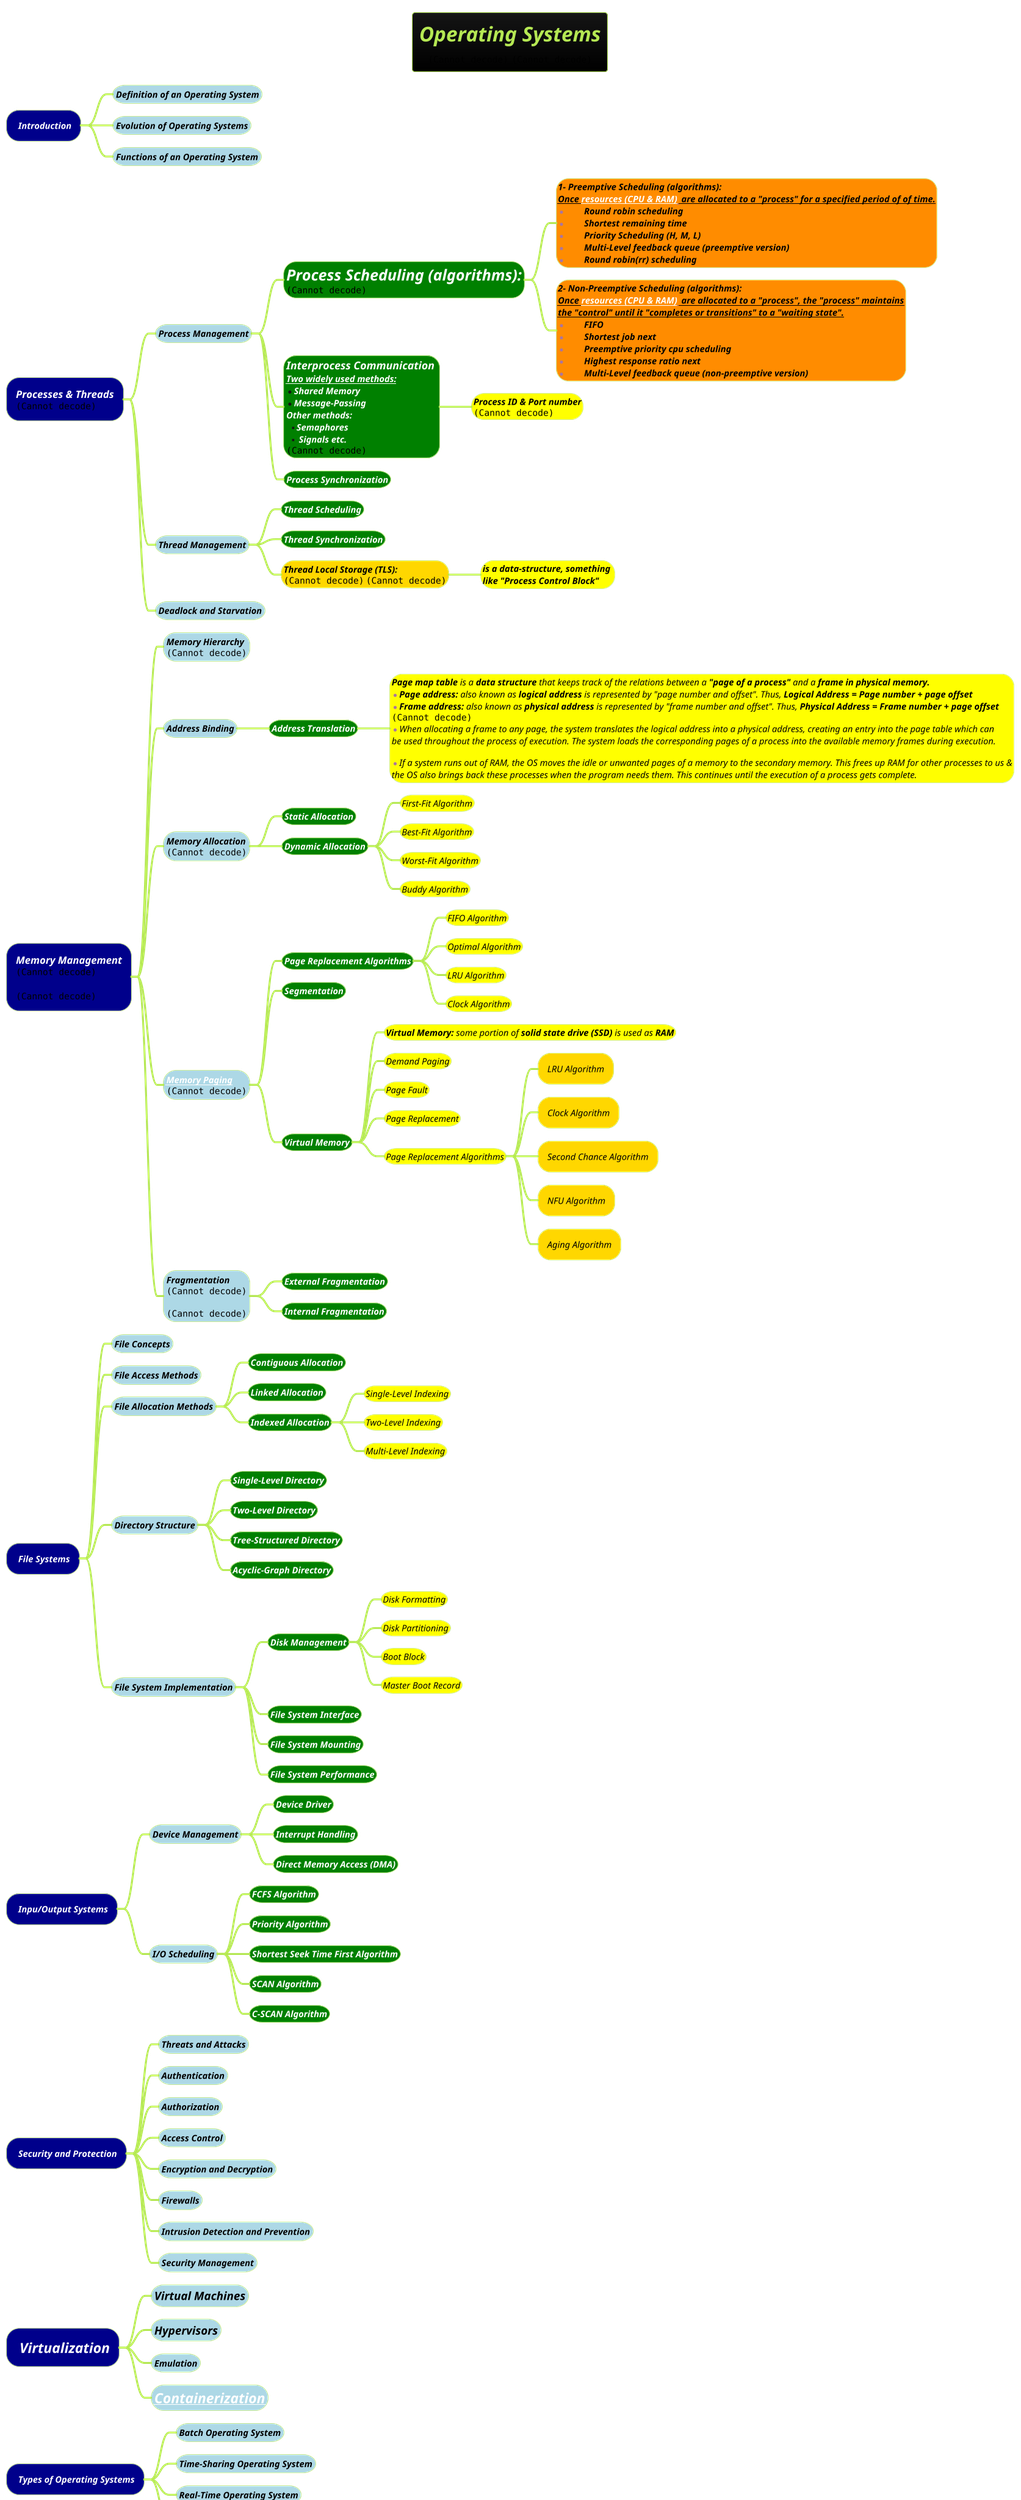 @startmindmap
title =<b><i>Operating Systems\n<img:images/img_11.png> <img:images/img_3.png{scale=0.57}>
!theme hacker

*[#darkblue] <color #white><i><size:14> Introduction
**[#lightblue] <b><color #black><i><size:14>Definition of an Operating System
**[#lightblue] <b><color #black><i><size:14>Evolution of Operating Systems
**[#lightblue] <b><color #black><i><size:14>Functions of an Operating System
*[#darkblue] <color #white><i>Processes & Threads\n<img:images/img.png{scale=0.8}>
**[#lightblue] <b><color #black><i><size:14>Process Management
***[#green] <b><color #white><i><size:24>Process Scheduling (algorithms):\n<img:images/img_2.png{scale=0.8}>
****[#darkorange]:<b><color #black><i><size:14>1- Preemptive Scheduling (algorithms):
<u><b><color #black><i><size:14>Once <color #white>resources (CPU & RAM)</color> <size:14><color:black><i> are allocated to a "process" for a specified period of of time.
*<color #black><i><size:14><b>\tRound robin scheduling
*<color #black><i><size:14><b>\tShortest remaining time
*<color #black><i><size:14><b>\tPriority Scheduling (H, M, L)
*<color #black><i><size:14><b>\tMulti-Level feedback queue (preemptive version)
*<color #black><i><size:14><b>\tRound robin(rr) scheduling;
****[#darkorange]:<b><color #black><i><size:14>2- Non-Preemptive Scheduling (algorithms):
<u><b><color #black><i><size:14>Once <color #white>resources (CPU & RAM)</color> <size:14><color:black><i> are allocated to a "process", the "process" maintains
<u><b><color #black><i><size:14>the "control" until it "completes or transitions" to a "waiting state".
*<color #black><i><size:14><b>\tFIFO
*<color #black><i><size:14><b>\tShortest job next
*<color #black><i><size:14><b>\tPreemptive priority cpu scheduling
*<color #black><i><size:14><b>\tHighest response ratio next
*<color #black><i><size:14><b>\tMulti-Level feedback queue (non-preemptive version);
***[#green]:<b><color #white><i><size:17>Interprocess Communication <b><color #white><i><size:14>
<u><color #white><b><i><size:14>Two widely used methods:
*<color #white><b><i><size:14>Shared Memory
*<color #white><b><i><size:14>Message-Passing
<b><color #white><i><size:14>Other methods:
**<b><color #white><i><size:14>Semaphores
**<b><color #white><i><size:14> Signals etc.
<img:images/img_1.png{scale=0.6}>;
****[#yellow] <color #black><i><size:14><b>Process ID & Port number\n<img:images/img_12.png{scale=.65}>
***[#green] <b><color #white><i><size:14>Process Synchronization
**[#lightblue] <b><color #black><i><size:14>Thread Management
***[#green] <b><color #white><i><size:14>Thread Scheduling
***[#green] <b><color #white><i><size:14>Thread Synchronization
***[#gold] <b><color #black><i><size:14>Thread Local Storage (TLS):\n<img:images/img_14.png{scale=.4}> <img:images/img_15.png{scale=.61}>
****[#yellow] <color #black><i><size:14><b>is a data-structure, something \n<color #black><i><size:14><b>like "Process Control Block"
**[#lightblue] <b><color #black><i><size:14>Deadlock and Starvation
*[#darkblue] <color #white><i>Memory Management\n<img:images/img_4.png{scale=0.65}>\n\n<img:images/img_13.png{scale=0.79}>
**[#lightblue] <b><color #black><i><size:14>Memory Hierarchy\n<img:images/img_10.png{scale=0.8}>
**[#lightblue] <b><color #black><i><size:14>Address Binding
***[#green] <b><color #white><i><size:14>Address Translation
****[#yellow]:<color #black><i><size:14>**Page map table** is a **data structure** that keeps track of the relations between a **"page of a process"** and a **frame in physical memory.**
*<color #black><i><size:14>**Page address:** also known as **logical address** is represented by "page number and offset". Thus, <b>Logical Address = Page number + page offset
*<color #black><i><size:14>**Frame address:** also known as **physical address** is represented by "frame number and offset". Thus, <b>Physical Address = Frame number + page offset
<img:images/img_5.png{scale=0.6}>
*<color #black><i><size:14>When allocating a frame to any page, the system translates the logical address into a physical address, creating an entry into the page table which can
<color #black><i><size:14>be used throughout the process of execution. The system loads the corresponding pages of a process into the available memory frames during execution.

*<color #black><i><size:14>If a system runs out of RAM, the OS moves the idle or unwanted pages of a memory to the secondary memory. This frees up RAM for other processes to us &
<color #black><i><size:14>the OS also brings back these processes when the program needs them. This continues until the execution of a process gets complete.;

**[#lightblue] <b><color #black><i><size:14>Memory Allocation\n<img:images/img_9.png{scale=0.6}>
***[#green] <b><color #white><i><size:14>Static Allocation
***[#green] <b><color #white><i><size:14>Dynamic Allocation
****[#yellow] <color #black><i><size:14>First-Fit Algorithm
****[#yellow] <color #black><i><size:14>Best-Fit Algorithm
****[#yellow] <color #black><i><size:14>Worst-Fit Algorithm
****[#yellow] <color #black><i><size:14>Buddy Algorithm
**[#lightblue] <b><color #black><i><size:14>[[docs/books/1-books-backlog/computer-architecture/7-COAL.puml Memory Paging]]\n<img:images/img_6.png{scale=0.85}>
***[#green] <b><color #white><i><size:14>Page Replacement Algorithms
****[#yellow] <color #black><i><size:14>FIFO Algorithm
****[#yellow] <color #black><i><size:14>Optimal Algorithm
****[#yellow] <color #black><i><size:14>LRU Algorithm
****[#yellow] <color #black><i><size:14>Clock Algorithm
***[#green] <b><color #white><i><size:14>Segmentation
***[#green] <b><color #white><i><size:14>Virtual Memory
****[#yellow] <color #black><i><size:14>**Virtual Memory:** some portion of **solid state drive (SSD)** is used as <b>RAM
****[#yellow] <color #black><i><size:14>Demand Paging
****[#yellow] <color #black><i><size:14>Page Fault
****[#yellow] <color #black><i><size:14>Page Replacement
****[#yellow] <color #black><i><size:14>Page Replacement Algorithms
*****[#gold] <color #black><i><size:14>LRU Algorithm
*****[#gold] <color #black><i><size:14>Clock Algorithm
*****[#gold] <color #black><i><size:14>Second Chance Algorithm
*****[#gold] <color #black><i><size:14>NFU Algorithm
*****[#gold] <color #black><i><size:14>Aging Algorithm
**[#lightblue] <b><color #black><i><size:14>Fragmentation\n<img:images/img_7.png{scale=0.6}>\n\n<img:images/img_8.png{scale=0.6}>
***[#green] <b><color #white><i><size:14>External Fragmentation
***[#green] <b><color #white><i><size:14>Internal Fragmentation
*[#darkblue] <color #white><i><size:14> File Systems
**[#lightblue] <b><color #black><i><size:14>File Concepts
**[#lightblue] <b><color #black><i><size:14>File Access Methods
**[#lightblue] <b><color #black><i><size:14>File Allocation Methods
***[#green] <b><color #white><i><size:14>Contiguous Allocation
***[#green] <b><color #white><i><size:14>Linked Allocation
***[#green] <b><color #white><i><size:14>Indexed Allocation
****[#yellow] <color #black><i><size:14>Single-Level Indexing
****[#yellow] <color #black><i><size:14>Two-Level Indexing
****[#yellow] <color #black><i><size:14>Multi-Level Indexing
**[#lightblue] <b><color #black><i><size:14>Directory Structure
***[#green] <b><color #white><i><size:14>Single-Level Directory
***[#green] <b><color #white><i><size:14>Two-Level Directory
***[#green] <b><color #white><i><size:14>Tree-Structured Directory
***[#green] <b><color #white><i><size:14>Acyclic-Graph Directory
**[#lightblue] <b><color #black><i><size:14>File System Implementation
***[#green] <b><color #white><i><size:14>Disk Management
****[#yellow] <color #black><i><size:14>Disk Formatting
****[#yellow] <color #black><i><size:14>Disk Partitioning
****[#yellow] <color #black><i><size:14>Boot Block
****[#yellow] <color #black><i><size:14>Master Boot Record
***[#green] <b><color #white><i><size:14>File System Interface
***[#green] <b><color #white><i><size:14>File System Mounting
***[#green] <b><color #white><i><size:14>File System Performance
*[#darkblue] <color #white><i><size:14> Inpu/Output Systems
**[#lightblue] <b><color #black><i><size:14>Device Management
***[#green] <b><color #white><i><size:14>Device Driver
***[#green] <b><color #white><i><size:14>Interrupt Handling
***[#green] <b><color #white><i><size:14>Direct Memory Access (DMA)
**[#lightblue] <b><color #black><i><size:14>I/O Scheduling
***[#green] <b><color #white><i><size:14>FCFS Algorithm
***[#green] <b><color #white><i><size:14>Priority Algorithm
***[#green] <b><color #white><i><size:14>Shortest Seek Time First Algorithm
***[#green] <b><color #white><i><size:14>SCAN Algorithm
***[#green] <b><color #white><i><size:14>C-SCAN Algorithm
*[#darkblue] <color #white><i><size:14> Security and Protection
**[#lightblue] <b><color #black><i><size:14>Threats and Attacks
**[#lightblue] <b><color #black><i><size:14>Authentication
**[#lightblue] <b><color #black><i><size:14>Authorization
**[#lightblue] <b><color #black><i><size:14>Access Control
**[#lightblue] <b><color #black><i><size:14>Encryption and Decryption
**[#lightblue] <b><color #black><i><size:14>Firewalls
**[#lightblue] <b><color #black><i><size:14>Intrusion Detection and Prevention
**[#lightblue] <b><color #black><i><size:14>Security Management
*[#darkblue] <color #white><i><size:22> Virtualization
**[#lightblue] <b><color #black><i><size:18>Virtual Machines
**[#lightblue] <b><color #black><i><size:18>Hypervisors
**[#lightblue] <b><color #black><i><size:14>Emulation
**[#lightblue] <b><color #black><i><size:22>[[docs/3-devops/devops-plantuml-mindmap/Docker.puml Containerization]]
*[#darkblue] <color #white><i><size:14> Types of Operating Systems
**[#lightblue] <b><color #black><i><size:14>Batch Operating System
**[#lightblue] <b><color #black><i><size:14>Time-Sharing Operating System
**[#lightblue] <b><color #black><i><size:14>Real-Time Operating System
**[#lightblue] <b><color #black><i><size:14>Distributed Operating System
@endmindmap
